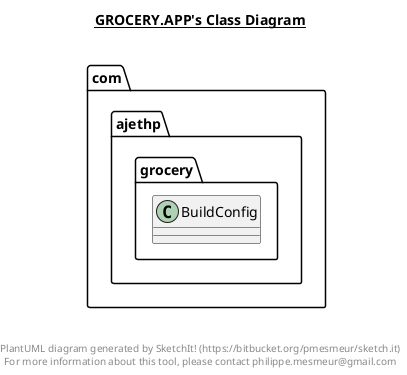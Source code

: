 @startuml

title __GROCERY.APP's Class Diagram__\n

  namespace com.ajethp.grocery {
    class com.ajethp.grocery.BuildConfig {
    }
  }
  



right footer


PlantUML diagram generated by SketchIt! (https://bitbucket.org/pmesmeur/sketch.it)
For more information about this tool, please contact philippe.mesmeur@gmail.com
endfooter

@enduml
